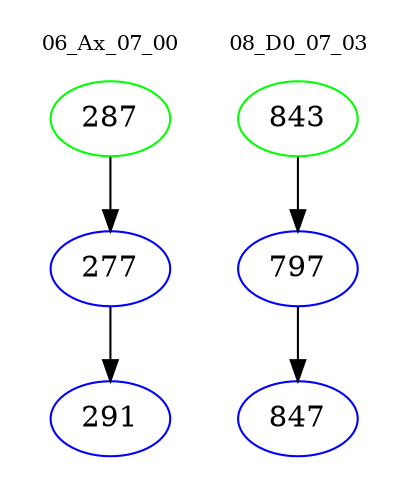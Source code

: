 digraph{
subgraph cluster_0 {
color = white
label = "06_Ax_07_00";
fontsize=10;
T0_287 [label="287", color="green"]
T0_287 -> T0_277 [color="black"]
T0_277 [label="277", color="blue"]
T0_277 -> T0_291 [color="black"]
T0_291 [label="291", color="blue"]
}
subgraph cluster_1 {
color = white
label = "08_D0_07_03";
fontsize=10;
T1_843 [label="843", color="green"]
T1_843 -> T1_797 [color="black"]
T1_797 [label="797", color="blue"]
T1_797 -> T1_847 [color="black"]
T1_847 [label="847", color="blue"]
}
}

